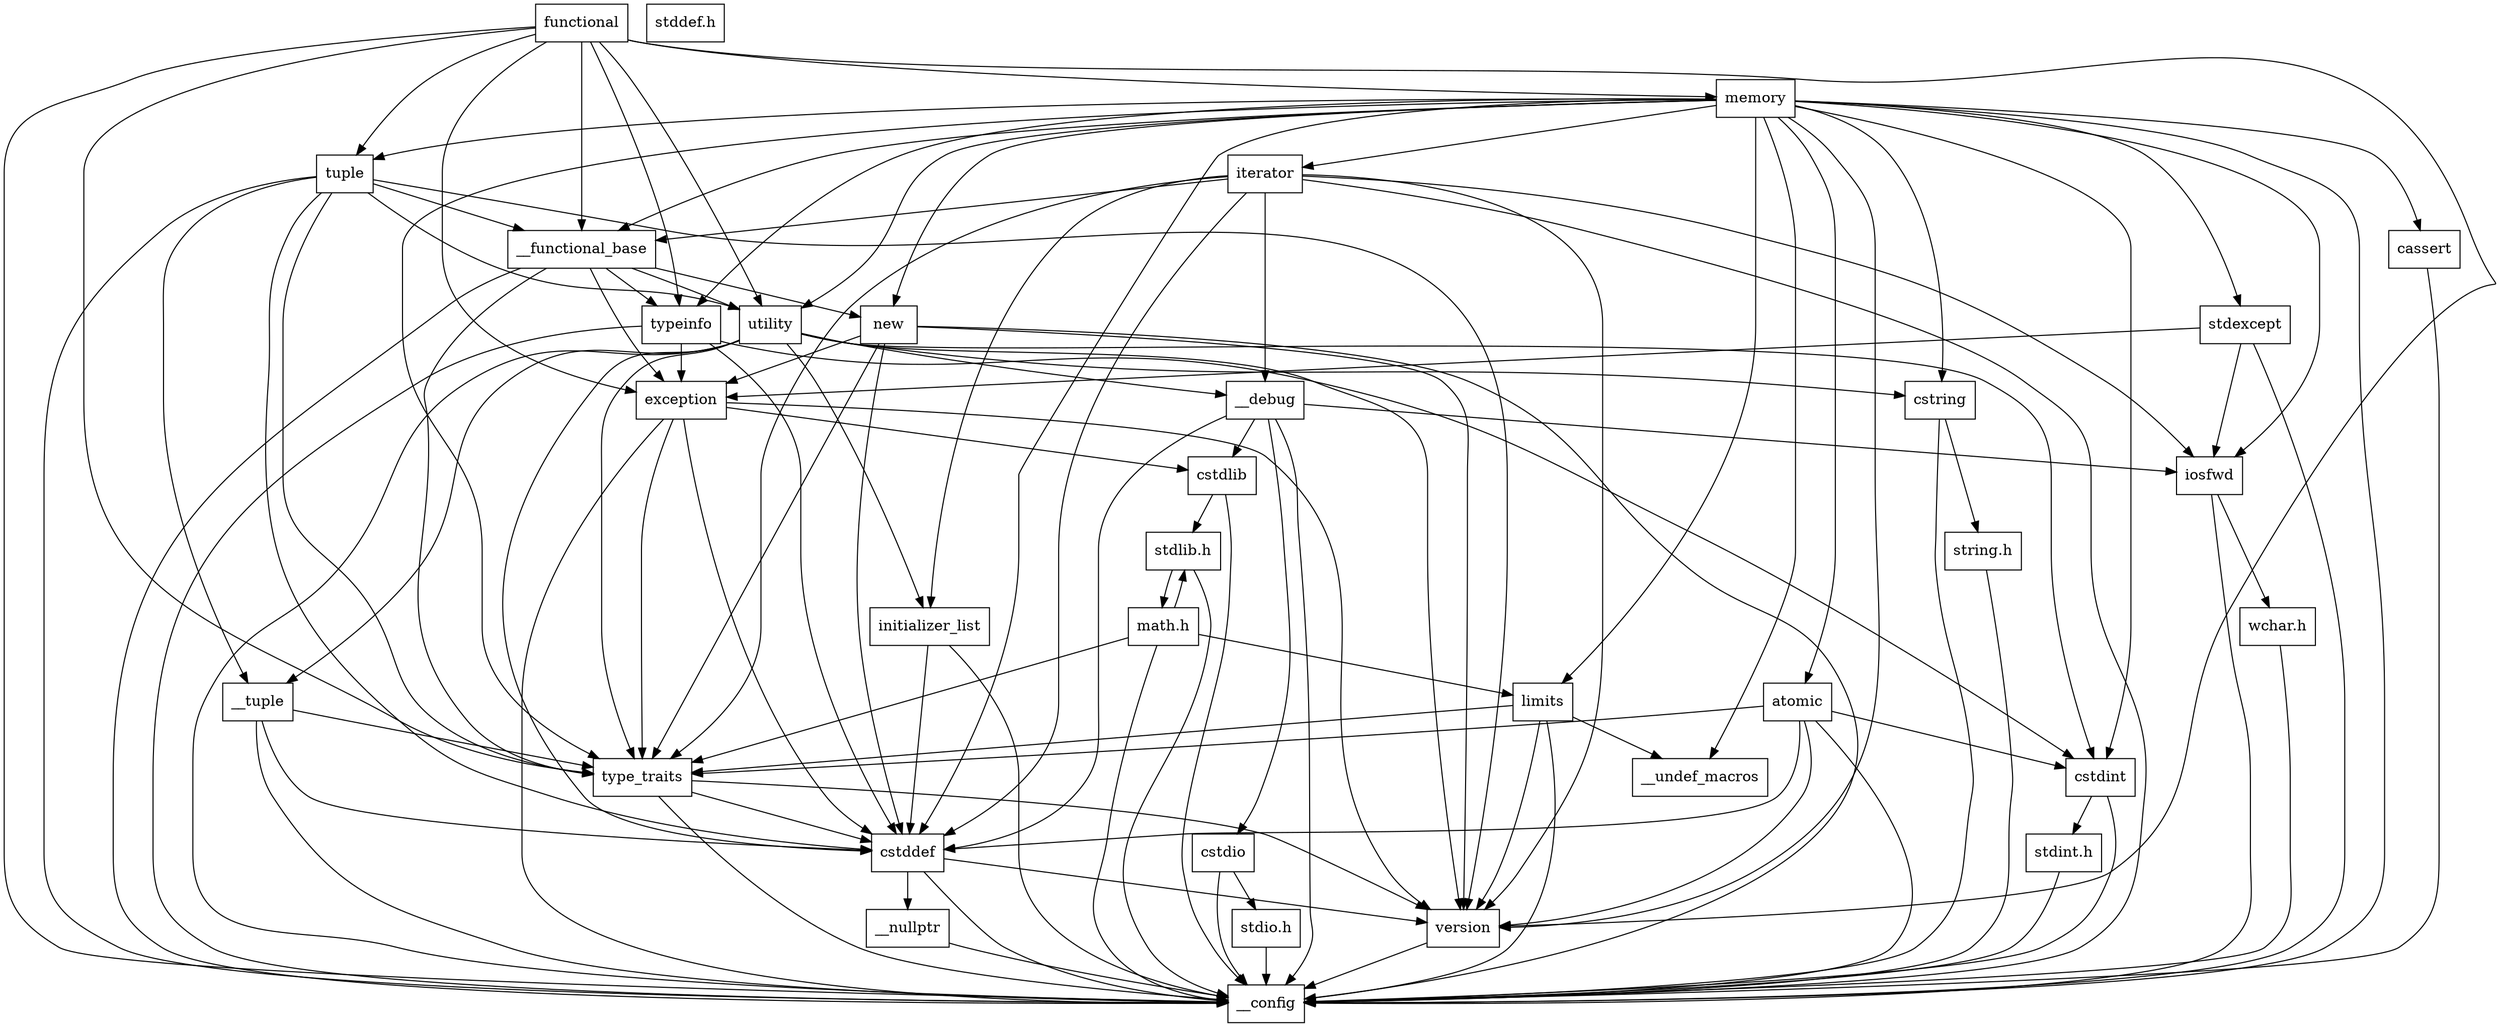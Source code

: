digraph "dependencies" {
  header_1 [ shape="box", label="functional"];
  header_2 [ shape="box", label="__config"];
  header_11 [ shape="box", label="type_traits"];
  header_12 [ shape="box", label="cstddef"];
  header_13 [ shape="box", label="version"];
  header_16 [ shape="box", label="__nullptr"];
  header_17 [ shape="box", label="typeinfo"];
  header_18 [ shape="box", label="exception"];
  header_19 [ shape="box", label="cstdlib"];
  header_20 [ shape="box", label="stdlib.h"];
  header_23 [ shape="box", label="stddef.h"];
  header_54 [ shape="box", label="math.h"];
  header_66 [ shape="box", label="limits"];
  header_67 [ shape="box", label="__undef_macros"];
  header_68 [ shape="box", label="cstdint"];
  header_69 [ shape="box", label="stdint.h"];
  header_74 [ shape="box", label="memory"];
  header_75 [ shape="box", label="new"];
  header_76 [ shape="box", label="utility"];
  header_77 [ shape="box", label="__tuple"];
  header_78 [ shape="box", label="initializer_list"];
  header_79 [ shape="box", label="cstring"];
  header_80 [ shape="box", label="string.h"];
  header_83 [ shape="box", label="__debug"];
  header_84 [ shape="box", label="iosfwd"];
  header_85 [ shape="box", label="wchar.h"];
  header_93 [ shape="box", label="cstdio"];
  header_94 [ shape="box", label="stdio.h"];
  header_103 [ shape="box", label="iterator"];
  header_104 [ shape="box", label="__functional_base"];
  header_105 [ shape="box", label="tuple"];
  header_106 [ shape="box", label="stdexcept"];
  header_107 [ shape="box", label="cassert"];
  header_109 [ shape="box", label="atomic"];
  header_104 -> header_2;
  header_104 -> header_11;
  header_104 -> header_17;
  header_104 -> header_18;
  header_104 -> header_75;
  header_104 -> header_76;
  header_107 -> header_2;
  header_105 -> header_2;
  header_105 -> header_77;
  header_105 -> header_12;
  header_105 -> header_11;
  header_105 -> header_104;
  header_105 -> header_76;
  header_105 -> header_13;
  header_18 -> header_2;
  header_18 -> header_12;
  header_18 -> header_19;
  header_18 -> header_11;
  header_18 -> header_13;
  header_69 -> header_2;
  header_75 -> header_2;
  header_75 -> header_18;
  header_75 -> header_11;
  header_75 -> header_12;
  header_75 -> header_13;
  header_20 -> header_2;
  header_20 -> header_54;
  header_17 -> header_2;
  header_17 -> header_18;
  header_17 -> header_12;
  header_17 -> header_68;
  header_68 -> header_2;
  header_68 -> header_69;
  header_85 -> header_2;
  header_93 -> header_2;
  header_93 -> header_94;
  header_83 -> header_2;
  header_83 -> header_84;
  header_83 -> header_19;
  header_83 -> header_93;
  header_83 -> header_12;
  header_77 -> header_2;
  header_77 -> header_12;
  header_77 -> header_11;
  header_109 -> header_2;
  header_109 -> header_12;
  header_109 -> header_68;
  header_109 -> header_11;
  header_109 -> header_13;
  header_11 -> header_2;
  header_11 -> header_12;
  header_11 -> header_13;
  header_54 -> header_2;
  header_54 -> header_20;
  header_54 -> header_11;
  header_54 -> header_66;
  header_66 -> header_2;
  header_66 -> header_11;
  header_66 -> header_67;
  header_66 -> header_13;
  header_74 -> header_2;
  header_74 -> header_11;
  header_74 -> header_17;
  header_74 -> header_12;
  header_74 -> header_68;
  header_74 -> header_75;
  header_74 -> header_76;
  header_74 -> header_66;
  header_74 -> header_103;
  header_74 -> header_104;
  header_74 -> header_84;
  header_74 -> header_105;
  header_74 -> header_106;
  header_74 -> header_79;
  header_74 -> header_107;
  header_74 -> header_109;
  header_74 -> header_13;
  header_74 -> header_67;
  header_106 -> header_2;
  header_106 -> header_18;
  header_106 -> header_84;
  header_79 -> header_2;
  header_79 -> header_80;
  header_12 -> header_2;
  header_12 -> header_13;
  header_12 -> header_16;
  header_76 -> header_2;
  header_76 -> header_77;
  header_76 -> header_11;
  header_76 -> header_78;
  header_76 -> header_12;
  header_76 -> header_79;
  header_76 -> header_68;
  header_76 -> header_13;
  header_76 -> header_83;
  header_78 -> header_2;
  header_78 -> header_12;
  header_1 -> header_2;
  header_1 -> header_11;
  header_1 -> header_17;
  header_1 -> header_18;
  header_1 -> header_74;
  header_1 -> header_105;
  header_1 -> header_76;
  header_1 -> header_13;
  header_1 -> header_104;
  header_19 -> header_2;
  header_19 -> header_20;
  header_84 -> header_2;
  header_84 -> header_85;
  header_94 -> header_2;
  header_80 -> header_2;
  header_16 -> header_2;
  header_13 -> header_2;
  header_103 -> header_2;
  header_103 -> header_84;
  header_103 -> header_104;
  header_103 -> header_11;
  header_103 -> header_12;
  header_103 -> header_78;
  header_103 -> header_13;
  header_103 -> header_83;
}